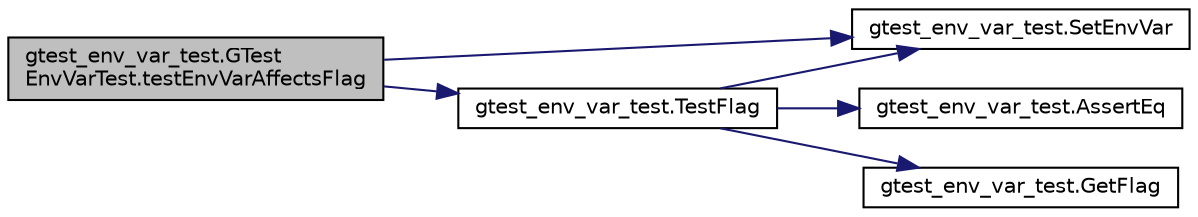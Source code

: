 digraph "gtest_env_var_test.GTestEnvVarTest.testEnvVarAffectsFlag"
{
  edge [fontname="Helvetica",fontsize="10",labelfontname="Helvetica",labelfontsize="10"];
  node [fontname="Helvetica",fontsize="10",shape=record];
  rankdir="LR";
  Node0 [label="gtest_env_var_test.GTest\lEnvVarTest.testEnvVarAffectsFlag",height=0.2,width=0.4,color="black", fillcolor="grey75", style="filled", fontcolor="black"];
  Node0 -> Node1 [color="midnightblue",fontsize="10",style="solid",fontname="Helvetica"];
  Node1 [label="gtest_env_var_test.TestFlag",height=0.2,width=0.4,color="black", fillcolor="white", style="filled",URL="$dd/d84/namespacegtest__env__var__test.html#aa7bb6bbb50ba35349bbdae6d881faee8"];
  Node1 -> Node2 [color="midnightblue",fontsize="10",style="solid",fontname="Helvetica"];
  Node2 [label="gtest_env_var_test.SetEnvVar",height=0.2,width=0.4,color="black", fillcolor="white", style="filled",URL="$dd/d84/namespacegtest__env__var__test.html#a634ee0fa1ccf4713411992e7373e49e9"];
  Node1 -> Node3 [color="midnightblue",fontsize="10",style="solid",fontname="Helvetica"];
  Node3 [label="gtest_env_var_test.AssertEq",height=0.2,width=0.4,color="black", fillcolor="white", style="filled",URL="$dd/d84/namespacegtest__env__var__test.html#a8c94a5abd1117cdd2b402c0059a49a3a"];
  Node1 -> Node4 [color="midnightblue",fontsize="10",style="solid",fontname="Helvetica"];
  Node4 [label="gtest_env_var_test.GetFlag",height=0.2,width=0.4,color="black", fillcolor="white", style="filled",URL="$dd/d84/namespacegtest__env__var__test.html#a79d5f78f47c7dde37a0941d8604cf857"];
  Node0 -> Node2 [color="midnightblue",fontsize="10",style="solid",fontname="Helvetica"];
}

